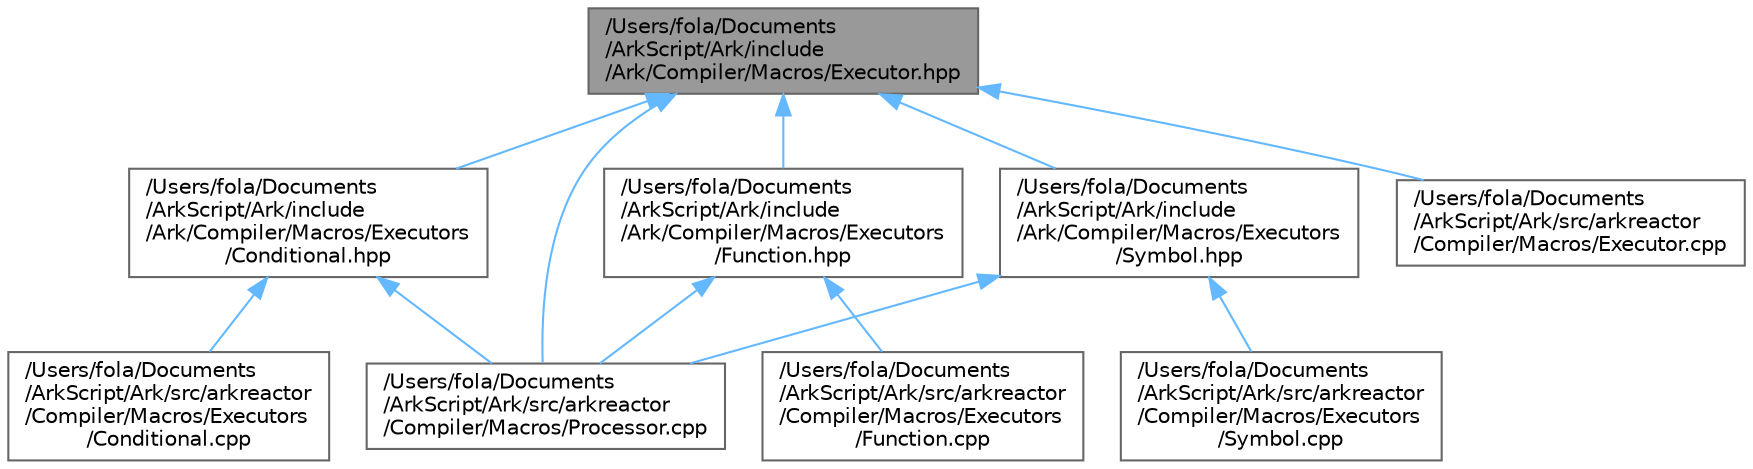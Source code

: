 digraph "/Users/fola/Documents/ArkScript/Ark/include/Ark/Compiler/Macros/Executor.hpp"
{
 // INTERACTIVE_SVG=YES
 // LATEX_PDF_SIZE
  bgcolor="transparent";
  edge [fontname=Helvetica,fontsize=10,labelfontname=Helvetica,labelfontsize=10];
  node [fontname=Helvetica,fontsize=10,shape=box,height=0.2,width=0.4];
  Node1 [id="Node000001",label="/Users/fola/Documents\l/ArkScript/Ark/include\l/Ark/Compiler/Macros/Executor.hpp",height=0.2,width=0.4,color="gray40", fillcolor="grey60", style="filled", fontcolor="black",tooltip="The base class for all MacroExecutors."];
  Node1 -> Node2 [id="edge1_Node000001_Node000002",dir="back",color="steelblue1",style="solid",tooltip=" "];
  Node2 [id="Node000002",label="/Users/fola/Documents\l/ArkScript/Ark/include\l/Ark/Compiler/Macros/Executors\l/Conditional.hpp",height=0.2,width=0.4,color="grey40", fillcolor="white", style="filled",URL="$da/dc2/Conditional_8hpp.html",tooltip="Executor for Conditional Macros."];
  Node2 -> Node3 [id="edge2_Node000002_Node000003",dir="back",color="steelblue1",style="solid",tooltip=" "];
  Node3 [id="Node000003",label="/Users/fola/Documents\l/ArkScript/Ark/src/arkreactor\l/Compiler/Macros/Executors\l/Conditional.cpp",height=0.2,width=0.4,color="grey40", fillcolor="white", style="filled",URL="$de/d04/Conditional_8cpp.html",tooltip=" "];
  Node2 -> Node4 [id="edge3_Node000002_Node000004",dir="back",color="steelblue1",style="solid",tooltip=" "];
  Node4 [id="Node000004",label="/Users/fola/Documents\l/ArkScript/Ark/src/arkreactor\l/Compiler/Macros/Processor.cpp",height=0.2,width=0.4,color="grey40", fillcolor="white", style="filled",URL="$d6/d69/Processor_8cpp.html",tooltip=" "];
  Node1 -> Node5 [id="edge4_Node000001_Node000005",dir="back",color="steelblue1",style="solid",tooltip=" "];
  Node5 [id="Node000005",label="/Users/fola/Documents\l/ArkScript/Ark/include\l/Ark/Compiler/Macros/Executors\l/Function.hpp",height=0.2,width=0.4,color="grey40", fillcolor="white", style="filled",URL="$d4/d59/Function_8hpp.html",tooltip="Executor for List Macros."];
  Node5 -> Node6 [id="edge5_Node000005_Node000006",dir="back",color="steelblue1",style="solid",tooltip=" "];
  Node6 [id="Node000006",label="/Users/fola/Documents\l/ArkScript/Ark/src/arkreactor\l/Compiler/Macros/Executors\l/Function.cpp",height=0.2,width=0.4,color="grey40", fillcolor="white", style="filled",URL="$dc/dd4/Function_8cpp.html",tooltip=" "];
  Node5 -> Node4 [id="edge6_Node000005_Node000004",dir="back",color="steelblue1",style="solid",tooltip=" "];
  Node1 -> Node7 [id="edge7_Node000001_Node000007",dir="back",color="steelblue1",style="solid",tooltip=" "];
  Node7 [id="Node000007",label="/Users/fola/Documents\l/ArkScript/Ark/include\l/Ark/Compiler/Macros/Executors\l/Symbol.hpp",height=0.2,width=0.4,color="grey40", fillcolor="white", style="filled",URL="$dc/dce/Symbol_8hpp.html",tooltip="Executor for Symbol Macros."];
  Node7 -> Node8 [id="edge8_Node000007_Node000008",dir="back",color="steelblue1",style="solid",tooltip=" "];
  Node8 [id="Node000008",label="/Users/fola/Documents\l/ArkScript/Ark/src/arkreactor\l/Compiler/Macros/Executors\l/Symbol.cpp",height=0.2,width=0.4,color="grey40", fillcolor="white", style="filled",URL="$d8/d0b/Symbol_8cpp.html",tooltip=" "];
  Node7 -> Node4 [id="edge9_Node000007_Node000004",dir="back",color="steelblue1",style="solid",tooltip=" "];
  Node1 -> Node9 [id="edge10_Node000001_Node000009",dir="back",color="steelblue1",style="solid",tooltip=" "];
  Node9 [id="Node000009",label="/Users/fola/Documents\l/ArkScript/Ark/src/arkreactor\l/Compiler/Macros/Executor.cpp",height=0.2,width=0.4,color="grey40", fillcolor="white", style="filled",URL="$d1/da9/Executor_8cpp.html",tooltip=" "];
  Node1 -> Node4 [id="edge11_Node000001_Node000004",dir="back",color="steelblue1",style="solid",tooltip=" "];
}
